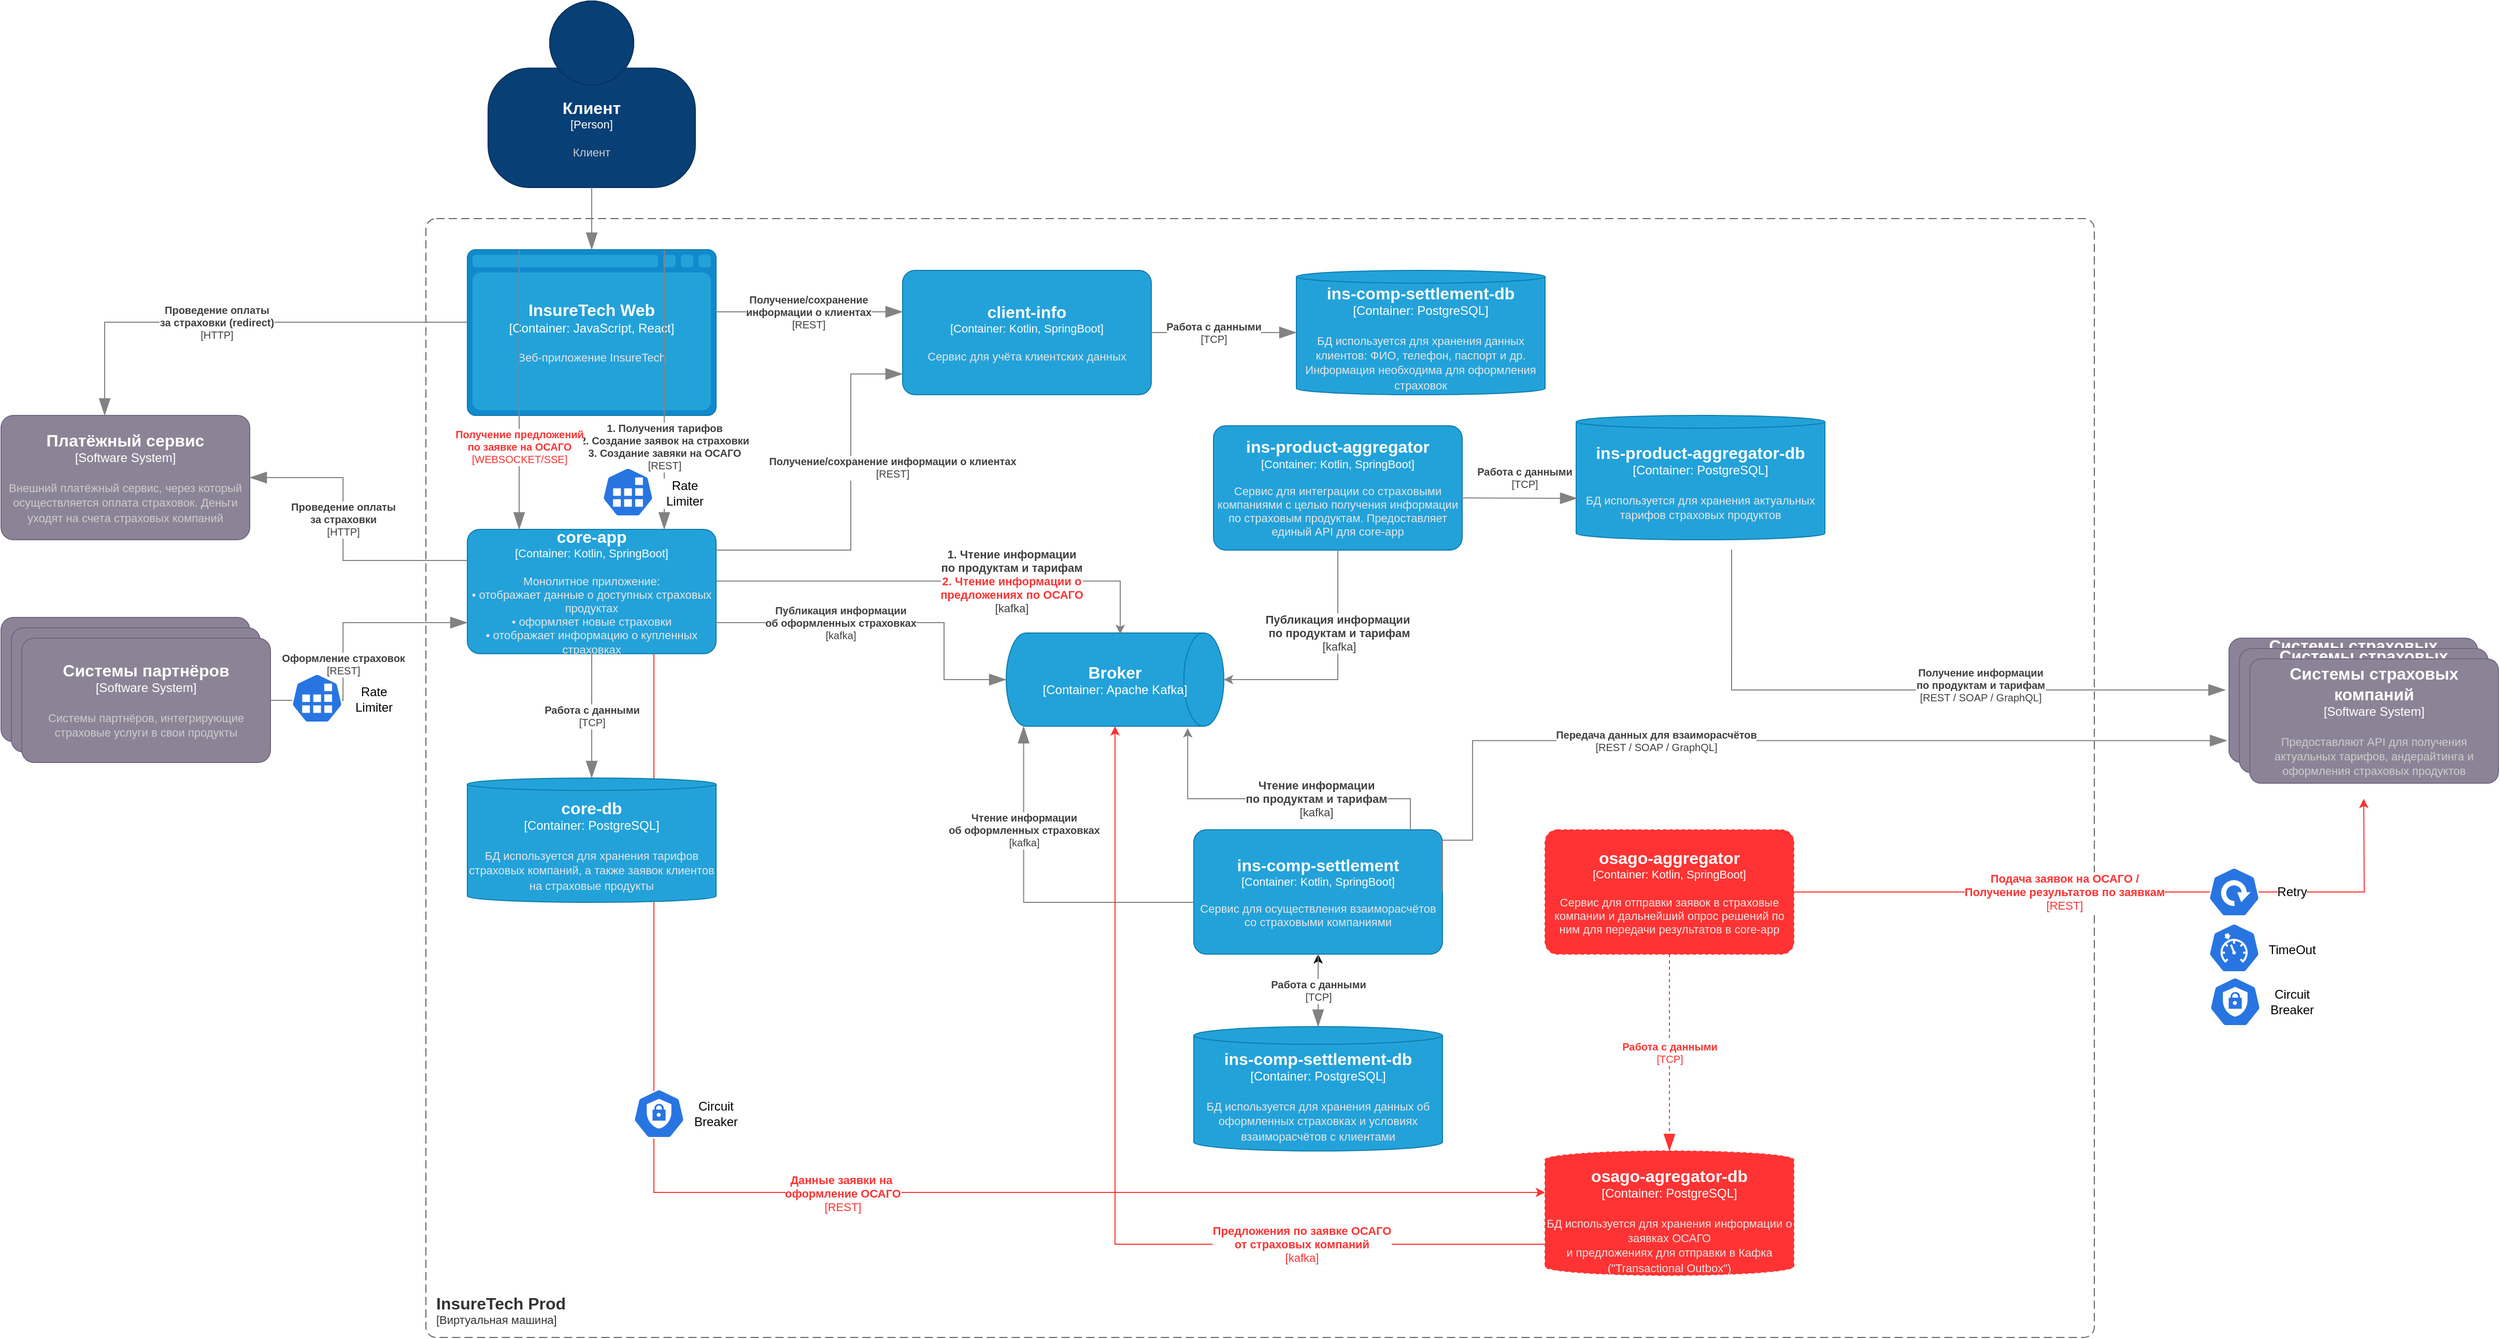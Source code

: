 <mxfile version="26.1.1">
  <diagram id="51zmUan4mFf6pz3q3UUt" name="InsureTech">
    <mxGraphModel dx="1342" dy="870" grid="1" gridSize="10" guides="1" tooltips="1" connect="1" arrows="1" fold="1" page="1" pageScale="1" pageWidth="827" pageHeight="1169" math="0" shadow="0">
      <root>
        <mxCell id="0" />
        <mxCell id="1" parent="0" />
        <object placeholders="1" c4Name="InsureTech Prod" c4Type="SystemScopeBoundary" c4Application="Виртуальная машина" label="&lt;font style=&quot;font-size: 16px&quot;&gt;&lt;b&gt;&lt;div style=&quot;text-align: left&quot;&gt;%c4Name%&lt;/div&gt;&lt;/b&gt;&lt;/font&gt;&lt;div style=&quot;text-align: left&quot;&gt;[%c4Application%]&lt;/div&gt;" id="QZVZE25FtzXotr3zN85r-1">
          <mxCell style="rounded=1;fontSize=11;whiteSpace=wrap;html=1;dashed=1;arcSize=20;fillColor=none;strokeColor=#666666;fontColor=#333333;labelBackgroundColor=none;align=left;verticalAlign=bottom;labelBorderColor=none;spacingTop=0;spacing=10;dashPattern=8 4;metaEdit=1;rotatable=0;perimeter=rectanglePerimeter;noLabel=0;labelPadding=0;allowArrows=0;connectable=0;expand=0;recursiveResize=0;editable=1;pointerEvents=0;absoluteArcSize=1;points=[[0.25,0,0],[0.5,0,0],[0.75,0,0],[1,0.25,0],[1,0.5,0],[1,0.75,0],[0.75,1,0],[0.5,1,0],[0.25,1,0],[0,0.75,0],[0,0.5,0],[0,0.25,0]];" parent="1" vertex="1">
            <mxGeometry x="810" y="730" width="1610" height="1080" as="geometry" />
          </mxCell>
        </object>
        <object placeholders="1" c4Name="core-app" c4Type="Container" c4Technology="Kotlin, SpringBoot" c4Description="Монолитное приложение:&#xa;• отображает данные о доступных страховых продуктах&#xa;• оформляет новые страховки&#xa;• отображает информацию о купленных страховках" label="&lt;font style=&quot;font-size: 16px&quot;&gt;&lt;b&gt;%c4Name%&lt;/b&gt;&lt;/font&gt;&lt;div&gt;[%c4Type%: %c4Technology%]&lt;/div&gt;&lt;br&gt;&lt;div&gt;&lt;font style=&quot;font-size: 11px&quot;&gt;&lt;font color=&quot;#E6E6E6&quot;&gt;%c4Description%&lt;/font&gt;&lt;/div&gt;" id="QZVZE25FtzXotr3zN85r-3">
          <mxCell style="rounded=1;whiteSpace=wrap;html=1;fontSize=11;labelBackgroundColor=none;fillColor=#23A2D9;fontColor=#ffffff;align=center;arcSize=10;strokeColor=#0E7DAD;metaEdit=1;resizable=0;points=[[0.25,0,0],[0.5,0,0],[0.75,0,0],[1,0.25,0],[1,0.5,0],[1,0.75,0],[0.75,1,0],[0.5,1,0],[0.25,1,0],[0,0.75,0],[0,0.5,0],[0,0.25,0]];" parent="1" vertex="1">
            <mxGeometry x="850" y="1030" width="240" height="120" as="geometry" />
          </mxCell>
        </object>
        <object placeholders="1" c4Type="InsureTech Web" c4Container="Container" c4Technology="JavaScript, React" c4Description="Веб-приложение InsureTech" label="&lt;font style=&quot;font-size: 16px&quot;&gt;&lt;b&gt;%c4Type%&lt;/b&gt;&lt;/font&gt;&lt;div&gt;[%c4Container%:&amp;nbsp;%c4Technology%]&lt;/div&gt;&lt;br&gt;&lt;div&gt;&lt;font style=&quot;font-size: 11px&quot;&gt;&lt;font color=&quot;#E6E6E6&quot;&gt;%c4Description%&lt;/font&gt;&lt;/div&gt;" id="QZVZE25FtzXotr3zN85r-4">
          <mxCell style="shape=mxgraph.c4.webBrowserContainer2;whiteSpace=wrap;html=1;boundedLbl=1;rounded=0;labelBackgroundColor=none;strokeColor=#118ACD;fillColor=#23A2D9;strokeColor=#118ACD;strokeColor2=#0E7DAD;fontSize=12;fontColor=#ffffff;align=center;metaEdit=1;points=[[0.5,0,0],[1,0.25,0],[1,0.5,0],[1,0.75,0],[0.5,1,0],[0,0.75,0],[0,0.5,0],[0,0.25,0]];resizable=0;" parent="1" vertex="1">
            <mxGeometry x="850" y="760" width="240" height="160" as="geometry" />
          </mxCell>
        </object>
        <object placeholders="1" c4Type="Relationship" c4Technology="REST" c4Description="1. Получения тарифов&#xa;2. Создание заявок на страховки&#xa;3. Создание завяки на ОСАГО" label="&lt;div style=&quot;text-align: left&quot;&gt;&lt;div style=&quot;text-align: center&quot;&gt;&lt;b&gt;%c4Description%&lt;/b&gt;&lt;/div&gt;&lt;div style=&quot;text-align: center&quot;&gt;[%c4Technology%]&lt;/div&gt;&lt;/div&gt;" id="QZVZE25FtzXotr3zN85r-5">
          <mxCell style="endArrow=blockThin;html=1;fontSize=10;fontColor=#404040;strokeWidth=1;endFill=1;strokeColor=#828282;elbow=vertical;metaEdit=1;endSize=14;startSize=14;jumpStyle=arc;jumpSize=16;rounded=0;edgeStyle=orthogonalEdgeStyle;" parent="1" edge="1">
            <mxGeometry x="0.628" width="240" relative="1" as="geometry">
              <mxPoint x="1040" y="920" as="sourcePoint" />
              <mxPoint x="1040" y="1030" as="targetPoint" />
              <Array as="points">
                <mxPoint x="1040" y="760" />
              </Array>
              <mxPoint as="offset" />
            </mxGeometry>
          </mxCell>
        </object>
        <object placeholders="1" c4Type="Relationship" c4Technology="TCP" c4Description="Работа с данными" label="&lt;div style=&quot;text-align: left&quot;&gt;&lt;div style=&quot;text-align: center&quot;&gt;&lt;b&gt;%c4Description%&lt;/b&gt;&lt;/div&gt;&lt;div style=&quot;text-align: center&quot;&gt;[%c4Technology%]&lt;/div&gt;&lt;/div&gt;" id="QZVZE25FtzXotr3zN85r-6">
          <mxCell style="endArrow=blockThin;html=1;fontSize=10;fontColor=#404040;strokeWidth=1;endFill=1;strokeColor=#828282;elbow=vertical;metaEdit=1;endSize=14;startSize=14;jumpStyle=arc;jumpSize=16;rounded=0;edgeStyle=orthogonalEdgeStyle;" parent="1" source="QZVZE25FtzXotr3zN85r-3" target="QZVZE25FtzXotr3zN85r-2" edge="1">
            <mxGeometry width="240" relative="1" as="geometry">
              <mxPoint x="960" y="1200" as="sourcePoint" />
              <mxPoint x="1200" y="1200" as="targetPoint" />
            </mxGeometry>
          </mxCell>
        </object>
        <object placeholders="1" c4Name="Системы партнеров" c4Type="Software System" c4Description="Системы партнеров, интегрирующие страховые услуги в свои продукты" label="&lt;font style=&quot;font-size: 16px&quot;&gt;&lt;b&gt;%c4Name%&lt;/b&gt;&lt;/font&gt;&lt;div&gt;[%c4Type%]&lt;/div&gt;&lt;br&gt;&lt;div&gt;&lt;font style=&quot;font-size: 11px&quot;&gt;&lt;font color=&quot;#cccccc&quot;&gt;%c4Description%&lt;/font&gt;&lt;/div&gt;" id="QZVZE25FtzXotr3zN85r-7">
          <mxCell style="rounded=1;whiteSpace=wrap;html=1;labelBackgroundColor=none;fillColor=#8C8496;fontColor=#ffffff;align=center;arcSize=10;strokeColor=#736782;metaEdit=1;resizable=0;points=[[0.25,0,0],[0.5,0,0],[0.75,0,0],[1,0.25,0],[1,0.5,0],[1,0.75,0],[0.75,1,0],[0.5,1,0],[0.25,1,0],[0,0.75,0],[0,0.5,0],[0,0.25,0]];" parent="1" vertex="1">
            <mxGeometry x="400" y="1115" width="240" height="120" as="geometry" />
          </mxCell>
        </object>
        <object placeholders="1" c4Name="Системы партнеров" c4Type="Software System" c4Description="Системы партнеров, интегрирующие страховые услуги в свои продукты" label="&lt;font style=&quot;font-size: 16px&quot;&gt;&lt;b&gt;%c4Name%&lt;/b&gt;&lt;/font&gt;&lt;div&gt;[%c4Type%]&lt;/div&gt;&lt;br&gt;&lt;div&gt;&lt;font style=&quot;font-size: 11px&quot;&gt;&lt;font color=&quot;#cccccc&quot;&gt;%c4Description%&lt;/font&gt;&lt;/div&gt;" id="QZVZE25FtzXotr3zN85r-8">
          <mxCell style="rounded=1;whiteSpace=wrap;html=1;labelBackgroundColor=none;fillColor=#8C8496;fontColor=#ffffff;align=center;arcSize=10;strokeColor=#736782;metaEdit=1;resizable=0;points=[[0.25,0,0],[0.5,0,0],[0.75,0,0],[1,0.25,0],[1,0.5,0],[1,0.75,0],[0.75,1,0],[0.5,1,0],[0.25,1,0],[0,0.75,0],[0,0.5,0],[0,0.25,0]];" parent="1" vertex="1">
            <mxGeometry x="410" y="1125" width="240" height="120" as="geometry" />
          </mxCell>
        </object>
        <object placeholders="1" c4Name="Системы партнёров" c4Type="Software System" c4Description="Системы партнёров, интегрирующие страховые услуги в свои продукты" label="&lt;font style=&quot;font-size: 16px&quot;&gt;&lt;b&gt;%c4Name%&lt;/b&gt;&lt;/font&gt;&lt;div&gt;[%c4Type%]&lt;/div&gt;&lt;br&gt;&lt;div&gt;&lt;font style=&quot;font-size: 11px&quot;&gt;&lt;font color=&quot;#cccccc&quot;&gt;%c4Description%&lt;/font&gt;&lt;/div&gt;" id="QZVZE25FtzXotr3zN85r-9">
          <mxCell style="rounded=1;whiteSpace=wrap;html=1;labelBackgroundColor=none;fillColor=#8C8496;fontColor=#ffffff;align=center;arcSize=10;strokeColor=#736782;metaEdit=1;resizable=0;points=[[0.25,0,0],[0.5,0,0],[0.75,0,0],[1,0.25,0],[1,0.5,0],[1,0.75,0],[0.75,1,0],[0.5,1,0],[0.25,1,0],[0,0.75,0],[0,0.5,0],[0,0.25,0]];" parent="1" vertex="1">
            <mxGeometry x="420" y="1135" width="240" height="120" as="geometry" />
          </mxCell>
        </object>
        <object placeholders="1" c4Type="Relationship" c4Technology="REST" c4Description="Оформление страховок" label="&lt;div style=&quot;text-align: left&quot;&gt;&lt;div style=&quot;text-align: center&quot;&gt;&lt;b&gt;%c4Description%&lt;/b&gt;&lt;/div&gt;&lt;div style=&quot;text-align: center&quot;&gt;[%c4Technology%]&lt;/div&gt;&lt;/div&gt;" id="QZVZE25FtzXotr3zN85r-10">
          <mxCell style="endArrow=blockThin;html=1;fontSize=10;fontColor=#404040;strokeWidth=1;endFill=1;strokeColor=#828282;elbow=vertical;metaEdit=1;endSize=14;startSize=14;jumpStyle=arc;jumpSize=16;rounded=0;edgeStyle=orthogonalEdgeStyle;" parent="1" source="QZVZE25FtzXotr3zN85r-9" target="QZVZE25FtzXotr3zN85r-3" edge="1">
            <mxGeometry x="-0.207" width="240" relative="1" as="geometry">
              <mxPoint x="410" y="1015" as="sourcePoint" />
              <mxPoint x="850" y="1195" as="targetPoint" />
              <Array as="points">
                <mxPoint x="730" y="1195" />
                <mxPoint x="730" y="1120" />
              </Array>
              <mxPoint as="offset" />
            </mxGeometry>
          </mxCell>
        </object>
        <object placeholders="1" c4Name="Системы страховых компаний" c4Type="Software System" c4Description="Системы страховых компаний, предоставляющие API для получения актуальных тарифов, андерайтинга и оформления страховых продуктов" label="&lt;font style=&quot;font-size: 16px&quot;&gt;&lt;b&gt;%c4Name%&lt;/b&gt;&lt;/font&gt;&lt;div&gt;[%c4Type%]&lt;/div&gt;&lt;br&gt;&lt;div&gt;&lt;font style=&quot;font-size: 11px&quot;&gt;&lt;font color=&quot;#cccccc&quot;&gt;%c4Description%&lt;/font&gt;&lt;/div&gt;" id="QZVZE25FtzXotr3zN85r-11">
          <mxCell style="rounded=1;whiteSpace=wrap;html=1;labelBackgroundColor=none;fillColor=#8C8496;fontColor=#ffffff;align=center;arcSize=10;strokeColor=#736782;metaEdit=1;resizable=0;points=[[0.25,0,0],[0.5,0,0],[0.75,0,0],[1,0.25,0],[1,0.5,0],[1,0.75,0],[0.75,1,0],[0.5,1,0],[0.25,1,0],[0,0.75,0],[0,0.5,0],[0,0.25,0]];" parent="1" vertex="1">
            <mxGeometry x="2550" y="1135" width="240" height="120" as="geometry" />
          </mxCell>
        </object>
        <object placeholders="1" c4Name="Системы страховых компаний" c4Type="Software System" c4Description="Системы страховых компаний, предоставляющие API для получения актуальных тарифов, андерайтинга и оформления страховых продуктов" label="&lt;font style=&quot;font-size: 16px&quot;&gt;&lt;b&gt;%c4Name%&lt;/b&gt;&lt;/font&gt;&lt;div&gt;[%c4Type%]&lt;/div&gt;&lt;br&gt;&lt;div&gt;&lt;font style=&quot;font-size: 11px&quot;&gt;&lt;font color=&quot;#cccccc&quot;&gt;%c4Description%&lt;/font&gt;&lt;/div&gt;" id="QZVZE25FtzXotr3zN85r-12">
          <mxCell style="rounded=1;whiteSpace=wrap;html=1;labelBackgroundColor=none;fillColor=#8C8496;fontColor=#ffffff;align=center;arcSize=10;strokeColor=#736782;metaEdit=1;resizable=0;points=[[0.25,0,0],[0.5,0,0],[0.75,0,0],[1,0.25,0],[1,0.5,0],[1,0.75,0],[0.75,1,0],[0.5,1,0],[0.25,1,0],[0,0.75,0],[0,0.5,0],[0,0.25,0]];" parent="1" vertex="1">
            <mxGeometry x="2560" y="1145" width="240" height="120" as="geometry" />
          </mxCell>
        </object>
        <object placeholders="1" c4Name="Системы страховых компаний" c4Type="Software System" c4Description="Предоставляют API для получения актуальных тарифов, андерайтинга и оформления страховых продуктов" label="&lt;font style=&quot;font-size: 16px&quot;&gt;&lt;b&gt;%c4Name%&lt;/b&gt;&lt;/font&gt;&lt;div&gt;[%c4Type%]&lt;/div&gt;&lt;br&gt;&lt;div&gt;&lt;font style=&quot;font-size: 11px&quot;&gt;&lt;font color=&quot;#cccccc&quot;&gt;%c4Description%&lt;/font&gt;&lt;/div&gt;" id="QZVZE25FtzXotr3zN85r-13">
          <mxCell style="rounded=1;whiteSpace=wrap;html=1;labelBackgroundColor=none;fillColor=#8C8496;fontColor=#ffffff;align=center;arcSize=9;strokeColor=#736782;metaEdit=1;resizable=0;points=[[0.25,0,0],[0.5,0,0],[0.75,0,0],[1,0.25,0],[1,0.5,0],[1,0.75,0],[0.75,1,0],[0.5,1,0],[0.25,1,0],[0,0.75,0],[0,0.5,0],[0,0.25,0]];" parent="1" vertex="1">
            <mxGeometry x="2570" y="1155" width="240" height="120" as="geometry" />
          </mxCell>
        </object>
        <object placeholders="1" c4Name="ins-product-aggregator" c4Type="Container" c4Technology="Kotlin, SpringBoot" c4Description="Сервис для интеграции со страховыми компаниями с целью получения информации по страховым продуктам. Предоставляет единый API для core-app" label="&lt;font style=&quot;font-size: 16px&quot;&gt;&lt;b&gt;%c4Name%&lt;/b&gt;&lt;/font&gt;&lt;div&gt;[%c4Type%: %c4Technology%]&lt;/div&gt;&lt;br&gt;&lt;div&gt;&lt;font style=&quot;font-size: 11px&quot;&gt;&lt;font color=&quot;#E6E6E6&quot;&gt;%c4Description%&lt;/font&gt;&lt;/div&gt;" id="QZVZE25FtzXotr3zN85r-14">
          <mxCell style="rounded=1;whiteSpace=wrap;html=1;fontSize=11;labelBackgroundColor=none;fillColor=#23A2D9;fontColor=#ffffff;align=center;arcSize=10;strokeColor=#0E7DAD;metaEdit=1;resizable=0;points=[[0.25,0,0],[0.5,0,0],[0.75,0,0],[1,0.25,0],[1,0.5,0],[1,0.75,0],[0.75,1,0],[0.5,1,0],[0.25,1,0],[0,0.75,0],[0,0.5,0],[0,0.25,0]];" parent="1" vertex="1">
            <mxGeometry x="1570" y="930" width="240" height="120" as="geometry" />
          </mxCell>
        </object>
        <object placeholders="1" c4Type="Relationship" c4Technology="REST / SOAP / GraphQL" c4Description="Получение информации &#xa;по продуктам и тарифам" label="&lt;div style=&quot;text-align: left&quot;&gt;&lt;div style=&quot;text-align: center&quot;&gt;&lt;b&gt;%c4Description%&lt;/b&gt;&lt;/div&gt;&lt;div style=&quot;text-align: center&quot;&gt;[%c4Technology%]&lt;/div&gt;&lt;/div&gt;" id="QZVZE25FtzXotr3zN85r-15">
          <mxCell style="endArrow=blockThin;html=1;fontSize=10;fontColor=#404040;strokeWidth=1;endFill=1;strokeColor=#828282;elbow=vertical;metaEdit=1;endSize=14;startSize=14;jumpStyle=arc;jumpSize=16;rounded=0;edgeStyle=orthogonalEdgeStyle;exitX=0.806;exitY=0.996;exitDx=0;exitDy=0;exitPerimeter=0;" parent="1" edge="1">
            <mxGeometry x="0.227" y="5" width="240" relative="1" as="geometry">
              <mxPoint x="2070.02" y="1049.52" as="sourcePoint" />
              <mxPoint x="2546.58" y="1185" as="targetPoint" />
              <mxPoint as="offset" />
              <Array as="points">
                <mxPoint x="2070" y="1185" />
              </Array>
            </mxGeometry>
          </mxCell>
        </object>
        <object placeholders="1" c4Name="ins-comp-settlement" c4Type="Container" c4Technology="Kotlin, SpringBoot" c4Description="Сервис для осуществления взаиморасчётов со страховыми компаниями" label="&lt;font style=&quot;font-size: 16px&quot;&gt;&lt;b&gt;%c4Name%&lt;/b&gt;&lt;/font&gt;&lt;div&gt;[%c4Type%: %c4Technology%]&lt;/div&gt;&lt;br&gt;&lt;div&gt;&lt;font style=&quot;font-size: 11px&quot;&gt;&lt;font color=&quot;#E6E6E6&quot;&gt;%c4Description%&lt;/font&gt;&lt;/div&gt;" id="QZVZE25FtzXotr3zN85r-16">
          <mxCell style="rounded=1;whiteSpace=wrap;html=1;fontSize=11;labelBackgroundColor=none;fillColor=#23A2D9;fontColor=#ffffff;align=center;arcSize=10;strokeColor=#0E7DAD;metaEdit=1;resizable=0;points=[[0.25,0,0],[0.5,0,0],[0.75,0,0],[1,0.25,0],[1,0.5,0],[1,0.75,0],[0.75,1,0],[0.5,1,0],[0.25,1,0],[0,0.75,0],[0,0.5,0],[0,0.25,0]];" parent="1" vertex="1">
            <mxGeometry x="1551" y="1320" width="240" height="120" as="geometry" />
          </mxCell>
        </object>
        <object placeholders="1" c4Name="Клиент" c4Type="Person" c4Description="Клиент" label="&lt;font style=&quot;font-size: 16px&quot;&gt;&lt;b&gt;%c4Name%&lt;/b&gt;&lt;/font&gt;&lt;div&gt;[%c4Type%]&lt;/div&gt;&lt;br&gt;&lt;div&gt;&lt;font style=&quot;font-size: 11px&quot;&gt;&lt;font color=&quot;#cccccc&quot;&gt;%c4Description%&lt;/font&gt;&lt;/div&gt;" id="QZVZE25FtzXotr3zN85r-17">
          <mxCell style="html=1;fontSize=11;dashed=0;whiteSpace=wrap;fillColor=#083F75;strokeColor=#06315C;fontColor=#ffffff;shape=mxgraph.c4.person2;align=center;metaEdit=1;points=[[0.5,0,0],[1,0.5,0],[1,0.75,0],[0.75,1,0],[0.5,1,0],[0.25,1,0],[0,0.75,0],[0,0.5,0]];resizable=0;" parent="1" vertex="1">
            <mxGeometry x="870" y="520" width="200" height="180" as="geometry" />
          </mxCell>
        </object>
        <object placeholders="1" c4Type="Relationship" id="QZVZE25FtzXotr3zN85r-18">
          <mxCell style="endArrow=blockThin;html=1;fontSize=10;fontColor=#404040;strokeWidth=1;endFill=1;strokeColor=#828282;elbow=vertical;metaEdit=1;endSize=14;startSize=14;jumpStyle=arc;jumpSize=16;rounded=0;edgeStyle=orthogonalEdgeStyle;" parent="1" source="QZVZE25FtzXotr3zN85r-17" target="QZVZE25FtzXotr3zN85r-4" edge="1">
            <mxGeometry width="240" relative="1" as="geometry">
              <mxPoint x="1010" y="610" as="sourcePoint" />
              <mxPoint x="1250" y="610" as="targetPoint" />
            </mxGeometry>
          </mxCell>
        </object>
        <mxCell id="QZVZE25FtzXotr3zN85r-19" value="" style="edgeStyle=orthogonalEdgeStyle;rounded=0;orthogonalLoop=1;jettySize=auto;html=1;" parent="1" source="QZVZE25FtzXotr3zN85r-20" target="QZVZE25FtzXotr3zN85r-16" edge="1">
          <mxGeometry relative="1" as="geometry" />
        </mxCell>
        <object placeholders="1" c4Type="ins-comp-settlement-db" c4Container="Container" c4Technology="PostgreSQL" c4Description="БД используется для хранения данных об оформленных страховках и условиях взаиморасчётов с клиентами" label="&lt;font style=&quot;font-size: 16px&quot;&gt;&lt;b&gt;%c4Type%&lt;/b&gt;&lt;/font&gt;&lt;div&gt;[%c4Container%:&amp;nbsp;%c4Technology%]&lt;/div&gt;&lt;br&gt;&lt;div&gt;&lt;font style=&quot;font-size: 11px&quot;&gt;&lt;font color=&quot;#E6E6E6&quot;&gt;%c4Description%&lt;/font&gt;&lt;/div&gt;" id="QZVZE25FtzXotr3zN85r-20">
          <mxCell style="shape=cylinder3;size=8.51;whiteSpace=wrap;html=1;boundedLbl=1;rounded=0;labelBackgroundColor=none;fillColor=#23A2D9;fontSize=12;fontColor=#ffffff;align=center;strokeColor=#0E7DAD;metaEdit=1;points=[[0.5,0,0],[1,0.25,0],[1,0.5,0],[1,0.75,0],[0.5,1,0],[0,0.75,0],[0,0.5,0],[0,0.25,0]];resizable=0;" parent="1" vertex="1">
            <mxGeometry x="1551" y="1510" width="240" height="120" as="geometry" />
          </mxCell>
        </object>
        <object placeholders="1" c4Type="Relationship" c4Technology="TCP" c4Description="Работа с данными" label="&lt;div style=&quot;text-align: left&quot;&gt;&lt;div style=&quot;text-align: center&quot;&gt;&lt;b&gt;%c4Description%&lt;/b&gt;&lt;/div&gt;&lt;div style=&quot;text-align: center&quot;&gt;[%c4Technology%]&lt;/div&gt;&lt;/div&gt;" id="QZVZE25FtzXotr3zN85r-21">
          <mxCell style="endArrow=blockThin;html=1;fontSize=10;fontColor=#404040;strokeWidth=1;endFill=1;strokeColor=#828282;elbow=vertical;metaEdit=1;endSize=14;startSize=14;jumpStyle=arc;jumpSize=16;rounded=0;edgeStyle=orthogonalEdgeStyle;" parent="1" source="QZVZE25FtzXotr3zN85r-16" target="QZVZE25FtzXotr3zN85r-20" edge="1">
            <mxGeometry width="240" relative="1" as="geometry">
              <mxPoint x="1100" y="1400" as="sourcePoint" />
              <mxPoint x="1100" y="1520" as="targetPoint" />
            </mxGeometry>
          </mxCell>
        </object>
        <object placeholders="1" c4Type="Relationship" c4Technology="REST / SOAP / GraphQL" c4Description="Передача данных для взаиморасчётов" label="&lt;div style=&quot;text-align: left&quot;&gt;&lt;div style=&quot;text-align: center&quot;&gt;&lt;b&gt;%c4Description%&lt;/b&gt;&lt;/div&gt;&lt;div style=&quot;text-align: center&quot;&gt;[%c4Technology%]&lt;/div&gt;&lt;/div&gt;" id="QZVZE25FtzXotr3zN85r-22">
          <mxCell style="endArrow=blockThin;html=1;fontSize=10;fontColor=#404040;strokeWidth=1;endFill=1;strokeColor=#828282;elbow=vertical;metaEdit=1;endSize=14;startSize=14;jumpStyle=arc;jumpSize=16;rounded=0;edgeStyle=orthogonalEdgeStyle;exitX=1;exitY=0.5;exitDx=0;exitDy=0;exitPerimeter=0;entryX=-0.008;entryY=0.824;entryDx=0;entryDy=0;entryPerimeter=0;" parent="1" source="QZVZE25FtzXotr3zN85r-16" target="QZVZE25FtzXotr3zN85r-11" edge="1">
            <mxGeometry x="-0.221" width="240" relative="1" as="geometry">
              <mxPoint x="1660" y="1329.6" as="sourcePoint" />
              <mxPoint x="2520" y="1234" as="targetPoint" />
              <mxPoint as="offset" />
              <Array as="points">
                <mxPoint x="1791" y="1330" />
                <mxPoint x="1820" y="1330" />
                <mxPoint x="1820" y="1234" />
              </Array>
            </mxGeometry>
          </mxCell>
        </object>
        <object placeholders="1" c4Type="Relationship" c4Technology="kafka" c4Description="Чтение информации &#xa;об оформленных страховках" label="&lt;div style=&quot;text-align: left&quot;&gt;&lt;div style=&quot;text-align: center&quot;&gt;&lt;b&gt;%c4Description%&lt;/b&gt;&lt;/div&gt;&lt;div style=&quot;text-align: center&quot;&gt;[%c4Technology%]&lt;/div&gt;&lt;/div&gt;" id="QZVZE25FtzXotr3zN85r-23">
          <mxCell style="endArrow=blockThin;html=1;fontSize=10;fontColor=#404040;strokeWidth=1;endFill=1;strokeColor=#828282;elbow=vertical;metaEdit=1;endSize=14;startSize=14;jumpStyle=arc;jumpSize=16;rounded=0;edgeStyle=orthogonalEdgeStyle;entryX=0.08;entryY=1;entryDx=0;entryDy=0;entryPerimeter=0;" parent="1" source="QZVZE25FtzXotr3zN85r-16" target="QZVZE25FtzXotr3zN85r-32" edge="1">
            <mxGeometry x="0.402" width="240" relative="1" as="geometry">
              <mxPoint x="1100" y="1070" as="sourcePoint" />
              <mxPoint x="1280" y="1070" as="targetPoint" />
              <mxPoint as="offset" />
              <Array as="points">
                <mxPoint x="1387" y="1390" />
              </Array>
            </mxGeometry>
          </mxCell>
        </object>
        <object placeholders="1" c4Name="Платёжный сервис" c4Type="Software System" c4Description="Внешний платёжный сервис, через который осуществляется оплата страховок. Деньги уходят на счета страховых компаний" label="&lt;font style=&quot;font-size: 16px&quot;&gt;&lt;b&gt;%c4Name%&lt;/b&gt;&lt;/font&gt;&lt;div&gt;[%c4Type%]&lt;/div&gt;&lt;br&gt;&lt;div&gt;&lt;font style=&quot;font-size: 11px&quot;&gt;&lt;font color=&quot;#cccccc&quot;&gt;%c4Description%&lt;/font&gt;&lt;/div&gt;" id="QZVZE25FtzXotr3zN85r-24">
          <mxCell style="rounded=1;whiteSpace=wrap;html=1;labelBackgroundColor=none;fillColor=#8C8496;fontColor=#ffffff;align=center;arcSize=10;strokeColor=#736782;metaEdit=1;resizable=0;points=[[0.25,0,0],[0.5,0,0],[0.75,0,0],[1,0.25,0],[1,0.5,0],[1,0.75,0],[0.75,1,0],[0.5,1,0],[0.25,1,0],[0,0.75,0],[0,0.5,0],[0,0.25,0]];" parent="1" vertex="1">
            <mxGeometry x="400" y="920" width="240" height="120" as="geometry" />
          </mxCell>
        </object>
        <object placeholders="1" c4Type="Relationship" c4Technology="HTTP" c4Description="Проведение оплаты &#xa;за страховки" label="&lt;div style=&quot;text-align: left&quot;&gt;&lt;div style=&quot;text-align: center&quot;&gt;&lt;b&gt;%c4Description%&lt;/b&gt;&lt;/div&gt;&lt;div style=&quot;text-align: center&quot;&gt;[%c4Technology%]&lt;/div&gt;&lt;/div&gt;" id="QZVZE25FtzXotr3zN85r-25">
          <mxCell style="endArrow=blockThin;html=1;fontSize=10;fontColor=#404040;strokeWidth=1;endFill=1;strokeColor=#828282;elbow=vertical;metaEdit=1;endSize=14;startSize=14;jumpStyle=arc;jumpSize=16;rounded=0;edgeStyle=orthogonalEdgeStyle;" parent="1" source="QZVZE25FtzXotr3zN85r-3" target="QZVZE25FtzXotr3zN85r-24" edge="1">
            <mxGeometry x="0.103" width="240" relative="1" as="geometry">
              <mxPoint x="670" y="1205" as="sourcePoint" />
              <mxPoint x="860" y="1130" as="targetPoint" />
              <Array as="points">
                <mxPoint x="730" y="1060" />
                <mxPoint x="730" y="980" />
              </Array>
              <mxPoint as="offset" />
            </mxGeometry>
          </mxCell>
        </object>
        <object placeholders="1" c4Type="Relationship" c4Technology="HTTP" c4Description="Проведение оплаты &#xa;за страховки (redirect)" label="&lt;div style=&quot;text-align: left&quot;&gt;&lt;div style=&quot;text-align: center&quot;&gt;&lt;b&gt;%c4Description%&lt;/b&gt;&lt;/div&gt;&lt;div style=&quot;text-align: center&quot;&gt;[%c4Technology%]&lt;/div&gt;&lt;/div&gt;" id="QZVZE25FtzXotr3zN85r-26">
          <mxCell style="endArrow=blockThin;html=1;fontSize=10;fontColor=#404040;strokeWidth=1;endFill=1;strokeColor=#828282;elbow=vertical;metaEdit=1;endSize=14;startSize=14;jumpStyle=arc;jumpSize=16;rounded=0;edgeStyle=orthogonalEdgeStyle;" parent="1" source="QZVZE25FtzXotr3zN85r-4" target="QZVZE25FtzXotr3zN85r-24" edge="1">
            <mxGeometry x="0.103" width="240" relative="1" as="geometry">
              <mxPoint x="860" y="1070" as="sourcePoint" />
              <mxPoint x="650" y="990" as="targetPoint" />
              <Array as="points">
                <mxPoint x="500" y="830" />
              </Array>
              <mxPoint as="offset" />
            </mxGeometry>
          </mxCell>
        </object>
        <object placeholders="1" c4Name="client-info" c4Type="Container" c4Technology="Kotlin, SpringBoot" c4Description="Сервис для учёта клиентских данных" label="&lt;font style=&quot;font-size: 16px&quot;&gt;&lt;b&gt;%c4Name%&lt;/b&gt;&lt;/font&gt;&lt;div&gt;[%c4Type%: %c4Technology%]&lt;/div&gt;&lt;br&gt;&lt;div&gt;&lt;font style=&quot;font-size: 11px&quot;&gt;&lt;font color=&quot;#E6E6E6&quot;&gt;%c4Description%&lt;/font&gt;&lt;/div&gt;" id="QZVZE25FtzXotr3zN85r-27">
          <mxCell style="rounded=1;whiteSpace=wrap;html=1;fontSize=11;labelBackgroundColor=none;fillColor=#23A2D9;fontColor=#ffffff;align=center;arcSize=10;strokeColor=#0E7DAD;metaEdit=1;resizable=0;points=[[0.25,0,0],[0.5,0,0],[0.75,0,0],[1,0.25,0],[1,0.5,0],[1,0.75,0],[0.75,1,0],[0.5,1,0],[0.25,1,0],[0,0.75,0],[0,0.5,0],[0,0.25,0]];" parent="1" vertex="1">
            <mxGeometry x="1270" y="780" width="240" height="120" as="geometry" />
          </mxCell>
        </object>
        <object placeholders="1" c4Type="ins-comp-settlement-db" c4Container="Container" c4Technology="PostgreSQL" c4Description="БД используется для хранения данных клиентов: ФИО, телефон, паспорт и др. Информация необходима для оформления страховок" label="&lt;font style=&quot;font-size: 16px&quot;&gt;&lt;b&gt;%c4Type%&lt;/b&gt;&lt;/font&gt;&lt;div&gt;[%c4Container%:&amp;nbsp;%c4Technology%]&lt;/div&gt;&lt;br&gt;&lt;div&gt;&lt;font style=&quot;font-size: 11px&quot;&gt;&lt;font color=&quot;#E6E6E6&quot;&gt;%c4Description%&lt;/font&gt;&lt;/div&gt;" id="QZVZE25FtzXotr3zN85r-28">
          <mxCell style="shape=cylinder3;size=6.172;whiteSpace=wrap;html=1;boundedLbl=1;rounded=0;labelBackgroundColor=none;fillColor=#23A2D9;fontSize=12;fontColor=#ffffff;align=center;strokeColor=#0E7DAD;metaEdit=1;points=[[0.5,0,0],[1,0.25,0],[1,0.5,0],[1,0.75,0],[0.5,1,0],[0,0.75,0],[0,0.5,0],[0,0.25,0]];resizable=0;" parent="1" vertex="1">
            <mxGeometry x="1650" y="780" width="240" height="120" as="geometry" />
          </mxCell>
        </object>
        <object placeholders="1" c4Type="Relationship" c4Technology="TCP" c4Description="Работа с данными" label="&lt;div style=&quot;text-align: left&quot;&gt;&lt;div style=&quot;text-align: center&quot;&gt;&lt;b&gt;%c4Description%&lt;/b&gt;&lt;/div&gt;&lt;div style=&quot;text-align: center&quot;&gt;[%c4Technology%]&lt;/div&gt;&lt;/div&gt;" id="QZVZE25FtzXotr3zN85r-29">
          <mxCell style="endArrow=blockThin;html=1;fontSize=10;fontColor=#404040;strokeWidth=1;endFill=1;strokeColor=#828282;elbow=vertical;metaEdit=1;endSize=14;startSize=14;jumpStyle=arc;jumpSize=16;rounded=0;edgeStyle=orthogonalEdgeStyle;" parent="1" source="QZVZE25FtzXotr3zN85r-27" target="QZVZE25FtzXotr3zN85r-28" edge="1">
            <mxGeometry x="-0.143" width="240" relative="1" as="geometry">
              <mxPoint x="1400" y="1400" as="sourcePoint" />
              <mxPoint x="1400" y="1520" as="targetPoint" />
              <mxPoint as="offset" />
            </mxGeometry>
          </mxCell>
        </object>
        <object placeholders="1" c4Type="Relationship" c4Technology="REST" c4Description="Получение/сохранение информации о клиентах" label="&lt;div style=&quot;text-align: left&quot;&gt;&lt;div style=&quot;text-align: center&quot;&gt;&lt;b&gt;%c4Description%&lt;/b&gt;&lt;/div&gt;&lt;div style=&quot;text-align: center&quot;&gt;[%c4Technology%]&lt;/div&gt;&lt;/div&gt;" id="QZVZE25FtzXotr3zN85r-30">
          <mxCell style="endArrow=blockThin;html=1;fontSize=10;fontColor=#404040;strokeWidth=1;endFill=1;strokeColor=#828282;elbow=vertical;metaEdit=1;endSize=14;startSize=14;jumpStyle=arc;jumpSize=16;rounded=0;edgeStyle=orthogonalEdgeStyle;horizontal=1;" parent="1" source="QZVZE25FtzXotr3zN85r-3" target="QZVZE25FtzXotr3zN85r-27" edge="1">
            <mxGeometry x="0.2" y="-40" width="240" relative="1" as="geometry">
              <mxPoint x="1100" y="1100" as="sourcePoint" />
              <mxPoint x="1280" y="1100" as="targetPoint" />
              <mxPoint as="offset" />
              <Array as="points">
                <mxPoint x="1220" y="1050" />
                <mxPoint x="1220" y="880" />
              </Array>
            </mxGeometry>
          </mxCell>
        </object>
        <object placeholders="1" c4Type="Relationship" c4Technology="REST" c4Description="Получение/сохранение&#xa; информации о клиентах" label="&lt;div style=&quot;text-align: left&quot;&gt;&lt;div style=&quot;text-align: center&quot;&gt;&lt;b&gt;%c4Description%&lt;/b&gt;&lt;/div&gt;&lt;div style=&quot;text-align: center&quot;&gt;[%c4Technology%]&lt;/div&gt;&lt;/div&gt;" id="QZVZE25FtzXotr3zN85r-31">
          <mxCell style="endArrow=blockThin;html=1;fontSize=10;fontColor=#404040;strokeWidth=1;endFill=1;strokeColor=#828282;elbow=vertical;metaEdit=1;endSize=14;startSize=14;jumpStyle=arc;jumpSize=16;rounded=0;edgeStyle=orthogonalEdgeStyle;" parent="1" source="QZVZE25FtzXotr3zN85r-4" target="QZVZE25FtzXotr3zN85r-27" edge="1">
            <mxGeometry width="240" relative="1" as="geometry">
              <mxPoint x="1100" y="1060" as="sourcePoint" />
              <mxPoint x="1280" y="890" as="targetPoint" />
              <mxPoint x="-1" as="offset" />
              <Array as="points">
                <mxPoint x="1180" y="820" />
                <mxPoint x="1180" y="820" />
              </Array>
            </mxGeometry>
          </mxCell>
        </object>
        <mxCell id="QZVZE25FtzXotr3zN85r-32" value="&lt;font size=&quot;3&quot; color=&quot;#ffffff&quot;&gt;&lt;span style=&quot;caret-color: rgb(255, 255, 255);&quot;&gt;&lt;b&gt;Broker&lt;/b&gt;&lt;/span&gt;&lt;/font&gt;&lt;br&gt;&lt;div&gt;&lt;font color=&quot;#ffffff&quot;&gt;&lt;span style=&quot;caret-color: rgb(255, 255, 255);&quot;&gt;[Container: Apache Kafka]&lt;/span&gt;&lt;/font&gt;&lt;/div&gt;" style="strokeWidth=1;html=1;shape=mxgraph.flowchart.direct_data;whiteSpace=wrap;fillColor=#23A2D9;strokeColor=#0E7DAD;" parent="1" vertex="1">
          <mxGeometry x="1370" y="1130" width="210" height="90" as="geometry" />
        </mxCell>
        <mxCell id="QZVZE25FtzXotr3zN85r-33" style="edgeStyle=orthogonalEdgeStyle;rounded=0;orthogonalLoop=1;jettySize=auto;html=1;entryX=1;entryY=0.5;entryDx=0;entryDy=0;entryPerimeter=0;strokeColor=#828282;" parent="1" source="QZVZE25FtzXotr3zN85r-14" target="QZVZE25FtzXotr3zN85r-32" edge="1">
          <mxGeometry relative="1" as="geometry" />
        </mxCell>
        <mxCell id="QZVZE25FtzXotr3zN85r-34" value="Публикация информации&amp;nbsp;&lt;div&gt;по продуктам и тарифам&lt;br&gt;&lt;span style=&quot;font-weight: normal;&quot;&gt;[kafka]&lt;/span&gt;&lt;/div&gt;" style="edgeLabel;html=1;align=center;verticalAlign=middle;resizable=0;points=[];fontColor=#404040;fontStyle=1" parent="QZVZE25FtzXotr3zN85r-33" vertex="1" connectable="0">
          <mxGeometry x="-0.318" y="1" relative="1" as="geometry">
            <mxPoint as="offset" />
          </mxGeometry>
        </mxCell>
        <mxCell id="QZVZE25FtzXotr3zN85r-35" style="edgeStyle=orthogonalEdgeStyle;rounded=0;orthogonalLoop=1;jettySize=auto;html=1;fontColor=#FF3333;entryX=0.834;entryY=1.021;entryDx=0;entryDy=0;entryPerimeter=0;strokeColor=#828282;" parent="1" target="QZVZE25FtzXotr3zN85r-32" edge="1">
          <mxGeometry relative="1" as="geometry">
            <mxPoint x="1760" y="1320" as="sourcePoint" />
            <Array as="points">
              <mxPoint x="1760" y="1290" />
              <mxPoint x="1545" y="1290" />
            </Array>
            <mxPoint x="1545.04" y="1190" as="targetPoint" />
          </mxGeometry>
        </mxCell>
        <mxCell id="QZVZE25FtzXotr3zN85r-36" value="Чтение информации&lt;div&gt;по продуктам и тарифам&lt;br&gt;&lt;span style=&quot;font-weight: normal;&quot;&gt;[kafka]&lt;/span&gt;&lt;/div&gt;" style="edgeLabel;html=1;align=center;verticalAlign=middle;resizable=0;points=[];fontColor=#404040;fontStyle=1" parent="QZVZE25FtzXotr3zN85r-35" vertex="1" connectable="0">
          <mxGeometry x="-0.001" y="1" relative="1" as="geometry">
            <mxPoint x="35" y="-1" as="offset" />
          </mxGeometry>
        </mxCell>
        <mxCell id="QZVZE25FtzXotr3zN85r-37" style="edgeStyle=orthogonalEdgeStyle;rounded=0;orthogonalLoop=1;jettySize=auto;html=1;exitX=1.002;exitY=0.416;exitDx=0;exitDy=0;exitPerimeter=0;fontColor=#FF3333;strokeColor=light-dark(#828282, #ff7777);" parent="1" source="QZVZE25FtzXotr3zN85r-3" edge="1">
          <mxGeometry relative="1" as="geometry">
            <mxPoint x="1200" y="1047.5" as="sourcePoint" />
            <mxPoint x="1480" y="1131" as="targetPoint" />
            <Array as="points">
              <mxPoint x="1480" y="1080" />
            </Array>
          </mxGeometry>
        </mxCell>
        <mxCell id="QZVZE25FtzXotr3zN85r-38" value="&lt;b&gt;1. Чтение информации&lt;/b&gt;&lt;div&gt;&lt;b&gt;по продуктам и тарифам&lt;/b&gt;&lt;/div&gt;&lt;div&gt;&lt;font style=&quot;color: rgb(255, 51, 51);&quot;&gt;&lt;b&gt;2. Чтение информации о&lt;/b&gt;&lt;/font&gt;&lt;/div&gt;&lt;div&gt;&lt;font style=&quot;color: rgb(255, 51, 51);&quot;&gt;&lt;b&gt;предложениях по ОСАГО&lt;/b&gt;&lt;/font&gt;&lt;/div&gt;&lt;div&gt;&lt;font style=&quot;color: rgb(255, 51, 51);&quot;&gt;&lt;span style=&quot;color: rgb(64, 64, 64);&quot;&gt;[kafka]&lt;/span&gt;&lt;/font&gt;&lt;/div&gt;" style="edgeLabel;html=1;align=center;verticalAlign=middle;resizable=0;points=[];fontColor=#404040;" parent="QZVZE25FtzXotr3zN85r-37" vertex="1" connectable="0">
          <mxGeometry x="0.375" relative="1" as="geometry">
            <mxPoint x="-19" as="offset" />
          </mxGeometry>
        </mxCell>
        <object placeholders="1" c4Type="Relationship" c4Technology="kafka" c4Description="Публикация информации &#xa;об оформленных страховках" label="&lt;div style=&quot;text-align: left&quot;&gt;&lt;div style=&quot;text-align: center&quot;&gt;&lt;b&gt;%c4Description%&lt;/b&gt;&lt;/div&gt;&lt;div style=&quot;text-align: center&quot;&gt;[%c4Technology%]&lt;/div&gt;&lt;/div&gt;" id="QZVZE25FtzXotr3zN85r-39">
          <mxCell style="endArrow=blockThin;html=1;fontSize=10;fontColor=#404040;strokeWidth=1;endFill=1;strokeColor=light-dark(#828282, #ff7777);elbow=vertical;metaEdit=1;endSize=14;startSize=14;jumpStyle=arc;jumpSize=16;rounded=0;edgeStyle=orthogonalEdgeStyle;entryX=0;entryY=0.5;entryDx=0;entryDy=0;entryPerimeter=0;exitX=1;exitY=0.75;exitDx=0;exitDy=0;exitPerimeter=0;" parent="1" source="QZVZE25FtzXotr3zN85r-3" target="QZVZE25FtzXotr3zN85r-32" edge="1">
            <mxGeometry x="-0.284" width="240" relative="1" as="geometry">
              <mxPoint x="1270" y="1270" as="sourcePoint" />
              <mxPoint x="1237" y="1100" as="targetPoint" />
              <mxPoint as="offset" />
              <Array as="points">
                <mxPoint x="1310" y="1120" />
                <mxPoint x="1310" y="1175" />
              </Array>
            </mxGeometry>
          </mxCell>
        </object>
        <object placeholders="1" c4Type="ins-product-aggregator-db" c4Container="Container" c4Technology="PostgreSQL" c4Description="БД используется для хранения актуальных тарифов страховых продуктов" label="&lt;font style=&quot;font-size: 16px&quot;&gt;&lt;b&gt;%c4Type%&lt;/b&gt;&lt;/font&gt;&lt;div&gt;[%c4Container%:&amp;nbsp;%c4Technology%]&lt;/div&gt;&lt;br&gt;&lt;div&gt;&lt;font style=&quot;font-size: 11px&quot;&gt;&lt;font color=&quot;#E6E6E6&quot;&gt;%c4Description%&lt;/font&gt;&lt;/div&gt;" id="QZVZE25FtzXotr3zN85r-40">
          <mxCell style="shape=cylinder3;size=6.172;whiteSpace=wrap;html=1;boundedLbl=1;rounded=0;labelBackgroundColor=none;fillColor=#23A2D9;fontSize=12;fontColor=#ffffff;align=center;strokeColor=#0E7DAD;metaEdit=1;points=[[0.5,0,0],[1,0.25,0],[1,0.5,0],[1,0.75,0],[0.5,1,0],[0,0.75,0],[0,0.5,0],[0,0.25,0]];resizable=0;" parent="1" vertex="1">
            <mxGeometry x="1920" y="920" width="240" height="120" as="geometry" />
          </mxCell>
        </object>
        <object placeholders="1" c4Type="Relationship" c4Technology="TCP" c4Description="Работа с данными" label="&lt;div style=&quot;text-align: left&quot;&gt;&lt;div style=&quot;text-align: center&quot;&gt;&lt;b&gt;%c4Description%&lt;/b&gt;&lt;/div&gt;&lt;div style=&quot;text-align: center&quot;&gt;[%c4Technology%]&lt;/div&gt;&lt;/div&gt;" id="QZVZE25FtzXotr3zN85r-41">
          <mxCell style="endArrow=blockThin;html=1;fontSize=10;fontColor=#404040;strokeWidth=1;endFill=1;strokeColor=#828282;elbow=vertical;metaEdit=1;endSize=14;startSize=14;jumpStyle=arc;jumpSize=16;rounded=0;edgeStyle=orthogonalEdgeStyle;exitX=0.997;exitY=0.58;exitDx=0;exitDy=0;exitPerimeter=0;" parent="1" source="QZVZE25FtzXotr3zN85r-14" edge="1">
            <mxGeometry x="0.085" y="20" width="240" relative="1" as="geometry">
              <mxPoint x="1850" y="1430" as="sourcePoint" />
              <mxPoint x="1921" y="1000" as="targetPoint" />
              <Array as="points">
                <mxPoint x="1921" y="1000" />
              </Array>
              <mxPoint as="offset" />
            </mxGeometry>
          </mxCell>
        </object>
        <mxCell id="pT_YRE0hFQukJb8PaHaW-6" style="edgeStyle=orthogonalEdgeStyle;rounded=0;orthogonalLoop=1;jettySize=auto;html=1;exitX=1;exitY=0.5;exitDx=0;exitDy=0;exitPerimeter=0;strokeColor=#FF3333;" parent="1" source="pT_YRE0hFQukJb8PaHaW-1" edge="1">
          <mxGeometry relative="1" as="geometry">
            <mxPoint x="2680" y="1290" as="targetPoint" />
          </mxGeometry>
        </mxCell>
        <mxCell id="pT_YRE0hFQukJb8PaHaW-7" value="&lt;b&gt;Подача заявок на ОСАГО /&lt;/b&gt;&lt;div&gt;&lt;b&gt;Получение результатов по заявкам&lt;/b&gt;&lt;/div&gt;&lt;div&gt;[REST]&lt;/div&gt;" style="edgeLabel;html=1;align=center;verticalAlign=middle;resizable=0;points=[];fontColor=#FF3333;" parent="pT_YRE0hFQukJb8PaHaW-6" vertex="1" connectable="0">
          <mxGeometry x="-0.146" y="4" relative="1" as="geometry">
            <mxPoint x="-13" y="4" as="offset" />
          </mxGeometry>
        </mxCell>
        <object placeholders="1" c4Name="osago-aggregator" c4Type="Container" c4Technology="Kotlin, SpringBoot" c4Description="Сервис для отправки заявок в страховые компании и дальнейший опрос решений по ним для передачи результатов в core-app" label="&lt;font style=&quot;font-size: 16px&quot;&gt;&lt;b&gt;%c4Name%&lt;/b&gt;&lt;/font&gt;&lt;div&gt;[%c4Type%: %c4Technology%]&lt;/div&gt;&lt;br&gt;&lt;div&gt;&lt;font style=&quot;font-size: 11px&quot;&gt;&lt;font color=&quot;#E6E6E6&quot;&gt;%c4Description%&lt;/font&gt;&lt;/div&gt;" id="pT_YRE0hFQukJb8PaHaW-1">
          <mxCell style="rounded=1;whiteSpace=wrap;html=1;fontSize=11;labelBackgroundColor=none;fillColor=#FF3333;fontColor=#ffffff;align=center;arcSize=10;strokeColor=#FF3333;metaEdit=1;resizable=0;points=[[0.25,0,0],[0.5,0,0],[0.75,0,0],[1,0.25,0],[1,0.5,0],[1,0.75,0],[0.75,1,0],[0.5,1,0],[0.25,1,0],[0,0.75,0],[0,0.5,0],[0,0.25,0]];dashed=1;" parent="1" vertex="1">
            <mxGeometry x="1890" y="1320" width="240" height="120" as="geometry" />
          </mxCell>
        </object>
        <mxCell id="pT_YRE0hFQukJb8PaHaW-10" style="edgeStyle=orthogonalEdgeStyle;rounded=0;orthogonalLoop=1;jettySize=auto;html=1;exitX=0;exitY=0.75;exitDx=0;exitDy=0;exitPerimeter=0;strokeColor=#FF3333;fontColor=#FF3333;entryX=0.5;entryY=1;entryDx=0;entryDy=0;entryPerimeter=0;" parent="1" source="pT_YRE0hFQukJb8PaHaW-2" edge="1" target="QZVZE25FtzXotr3zN85r-32">
          <mxGeometry relative="1" as="geometry">
            <mxPoint x="1440" y="1720" as="targetPoint" />
          </mxGeometry>
        </mxCell>
        <mxCell id="pT_YRE0hFQukJb8PaHaW-16" value="&lt;b&gt;Предложения по заявке ОСАГО&lt;/b&gt;&lt;div&gt;&lt;b&gt;от страховых компаний&lt;br&gt;&lt;/b&gt;&lt;div&gt;[kafka]&lt;/div&gt;&lt;/div&gt;" style="edgeLabel;html=1;align=center;verticalAlign=middle;resizable=0;points=[];fontColor=#FF3333;" parent="pT_YRE0hFQukJb8PaHaW-10" vertex="1" connectable="0">
          <mxGeometry x="-0.147" y="2" relative="1" as="geometry">
            <mxPoint x="155" y="-2" as="offset" />
          </mxGeometry>
        </mxCell>
        <object placeholders="1" c4Type="osago-agregator-db" c4Container="Container" c4Technology="PostgreSQL" c4Description="БД используется для хранения информации о заявках ОСАГО &#xa;и предложениях для отправки в Кафка (&quot;Transactional Outbox&quot;)" label="&lt;font style=&quot;font-size: 16px&quot;&gt;&lt;b&gt;%c4Type%&lt;/b&gt;&lt;/font&gt;&lt;div&gt;[%c4Container%:&amp;nbsp;%c4Technology%]&lt;/div&gt;&lt;br&gt;&lt;div&gt;&lt;font style=&quot;font-size: 11px&quot;&gt;&lt;font color=&quot;#E6E6E6&quot;&gt;%c4Description%&lt;/font&gt;&lt;/div&gt;" id="pT_YRE0hFQukJb8PaHaW-2">
          <mxCell style="shape=cylinder3;size=8.51;whiteSpace=wrap;html=1;boundedLbl=1;rounded=0;labelBackgroundColor=none;fillColor=#FF3333;fontSize=12;fontColor=#ffffff;align=center;strokeColor=#FF3333;metaEdit=1;points=[[0.5,0,0],[1,0.25,0],[1,0.5,0],[1,0.75,0],[0.5,1,0],[0,0.75,0],[0,0.5,0],[0,0.25,0]];resizable=0;dashed=1;" parent="1" vertex="1">
            <mxGeometry x="1890" y="1630" width="240" height="120" as="geometry" />
          </mxCell>
        </object>
        <object placeholders="1" c4Type="Relationship" c4Technology="TCP" c4Description="Работа с данными" label="&lt;div style=&quot;text-align: left&quot;&gt;&lt;div style=&quot;text-align: center&quot;&gt;&lt;b&gt;%c4Description%&lt;/b&gt;&lt;/div&gt;&lt;div style=&quot;text-align: center&quot;&gt;[%c4Technology%]&lt;/div&gt;&lt;/div&gt;" id="pT_YRE0hFQukJb8PaHaW-3">
          <mxCell style="endArrow=blockThin;html=1;fontSize=10;fontColor=#FF3333;strokeWidth=1;endFill=1;strokeColor=#FF3333;elbow=vertical;metaEdit=1;endSize=14;startSize=14;jumpStyle=arc;jumpSize=16;rounded=0;edgeStyle=orthogonalEdgeStyle;exitX=0.5;exitY=1;exitDx=0;exitDy=0;exitPerimeter=0;entryX=0.5;entryY=0;entryDx=0;entryDy=0;entryPerimeter=0;dashed=1;" parent="1" source="pT_YRE0hFQukJb8PaHaW-1" target="pT_YRE0hFQukJb8PaHaW-2" edge="1">
            <mxGeometry width="240" relative="1" as="geometry">
              <mxPoint x="1369.71" y="1497.41" as="sourcePoint" />
              <mxPoint x="1369.71" y="1567.41" as="targetPoint" />
            </mxGeometry>
          </mxCell>
        </object>
        <object placeholders="1" c4Type="Relationship" c4Technology="WEBSOCKET/SSE" c4Description="Получение предложений &#xa;по заявке на ОСАГО" label="&lt;div style=&quot;text-align: left&quot;&gt;&lt;div style=&quot;text-align: center&quot;&gt;&lt;b&gt;%c4Description%&lt;/b&gt;&lt;/div&gt;&lt;div style=&quot;text-align: center&quot;&gt;[%c4Technology%]&lt;/div&gt;&lt;/div&gt;" id="pT_YRE0hFQukJb8PaHaW-11">
          <mxCell style="endArrow=blockThin;html=1;fontSize=10;fontColor=#FF3333;strokeWidth=1;endFill=1;strokeColor=#828282;elbow=vertical;metaEdit=1;endSize=14;startSize=14;jumpStyle=arc;jumpSize=16;rounded=0;edgeStyle=orthogonalEdgeStyle;" parent="1" edge="1">
            <mxGeometry x="0.628" width="240" relative="1" as="geometry">
              <mxPoint x="900" y="920" as="sourcePoint" />
              <mxPoint x="900" y="1030" as="targetPoint" />
              <Array as="points">
                <mxPoint x="900" y="760" />
              </Array>
              <mxPoint as="offset" />
            </mxGeometry>
          </mxCell>
        </object>
        <mxCell id="pT_YRE0hFQukJb8PaHaW-12" style="edgeStyle=orthogonalEdgeStyle;rounded=0;orthogonalLoop=1;jettySize=auto;html=1;exitX=0.75;exitY=1;exitDx=0;exitDy=0;exitPerimeter=0;fontColor=#FF3333;strokeColor=#FF3333;" parent="1" source="QZVZE25FtzXotr3zN85r-3" edge="1">
          <mxGeometry relative="1" as="geometry">
            <mxPoint x="1890" y="1670" as="targetPoint" />
            <Array as="points">
              <mxPoint x="1030" y="1670" />
              <mxPoint x="1150" y="1670" />
            </Array>
          </mxGeometry>
        </mxCell>
        <mxCell id="pT_YRE0hFQukJb8PaHaW-14" value="&lt;b&gt;Данные заявки на&amp;nbsp;&lt;/b&gt;&lt;div&gt;&lt;b&gt;оформление ОСАГО&lt;/b&gt;&lt;/div&gt;&lt;div&gt;[REST]&lt;/div&gt;" style="edgeLabel;html=1;align=center;verticalAlign=middle;resizable=0;points=[];fontColor=#FF3333;" parent="pT_YRE0hFQukJb8PaHaW-12" vertex="1" connectable="0">
          <mxGeometry x="0.017" y="-1" relative="1" as="geometry">
            <mxPoint as="offset" />
          </mxGeometry>
        </mxCell>
        <object placeholders="1" c4Type="core-db" c4Container="Container" c4Technology="PostgreSQL" c4Description="БД используется для хранения тарифов страховых компаний, а также заявок клиентов на страховые продукты" label="&lt;font style=&quot;font-size: 16px&quot;&gt;&lt;b&gt;%c4Type%&lt;/b&gt;&lt;/font&gt;&lt;div&gt;[%c4Container%:&amp;nbsp;%c4Technology%]&lt;/div&gt;&lt;br&gt;&lt;div&gt;&lt;font style=&quot;font-size: 11px&quot;&gt;&lt;font color=&quot;#E6E6E6&quot;&gt;%c4Description%&lt;/font&gt;&lt;/div&gt;" id="QZVZE25FtzXotr3zN85r-2">
          <mxCell style="shape=cylinder3;size=6.0;whiteSpace=wrap;html=1;boundedLbl=1;rounded=0;labelBackgroundColor=none;fillColor=#23A2D9;fontSize=12;fontColor=#ffffff;align=center;strokeColor=#0E7DAD;metaEdit=1;points=[[0.5,0,0],[1,0.25,0],[1,0.5,0],[1,0.75,0],[0.5,1,0],[0,0.75,0],[0,0.5,0],[0,0.25,0]];resizable=0;" parent="1" vertex="1">
            <mxGeometry x="850" y="1270" width="240" height="120" as="geometry" />
          </mxCell>
        </object>
        <mxCell id="pT_YRE0hFQukJb8PaHaW-44" value="" style="group" parent="1" vertex="1" connectable="0">
          <mxGeometry x="2530" y="1356" width="111" height="48" as="geometry" />
        </mxCell>
        <mxCell id="pT_YRE0hFQukJb8PaHaW-35" value="" style="aspect=fixed;sketch=0;html=1;dashed=0;whitespace=wrap;verticalLabelPosition=bottom;verticalAlign=top;fillColor=#2875E2;strokeColor=#ffffff;points=[[0.005,0.63,0],[0.1,0.2,0],[0.9,0.2,0],[0.5,0,0],[0.995,0.63,0],[0.72,0.99,0],[0.5,1,0],[0.28,0.99,0]];shape=mxgraph.kubernetes.icon2;prIcon=deploy" parent="pT_YRE0hFQukJb8PaHaW-44" vertex="1">
          <mxGeometry width="50" height="48" as="geometry" />
        </mxCell>
        <mxCell id="pT_YRE0hFQukJb8PaHaW-40" value="Retry" style="text;html=1;align=center;verticalAlign=middle;whiteSpace=wrap;rounded=0;labelBackgroundColor=default;" parent="pT_YRE0hFQukJb8PaHaW-44" vertex="1">
          <mxGeometry x="51" y="9" width="60" height="30" as="geometry" />
        </mxCell>
        <mxCell id="pT_YRE0hFQukJb8PaHaW-45" value="" style="group" parent="1" vertex="1" connectable="0">
          <mxGeometry x="980" y="970" width="110" height="48" as="geometry" />
        </mxCell>
        <mxCell id="pT_YRE0hFQukJb8PaHaW-37" value="" style="aspect=fixed;sketch=0;html=1;dashed=0;whitespace=wrap;verticalLabelPosition=bottom;verticalAlign=top;fillColor=#2875E2;strokeColor=#ffffff;points=[[0.005,0.63,0],[0.1,0.2,0],[0.9,0.2,0],[0.5,0,0],[0.995,0.63,0],[0.72,0.99,0],[0.5,1,0],[0.28,0.99,0]];shape=mxgraph.kubernetes.icon2;prIcon=job" parent="pT_YRE0hFQukJb8PaHaW-45" vertex="1">
          <mxGeometry width="50" height="48" as="geometry" />
        </mxCell>
        <mxCell id="pT_YRE0hFQukJb8PaHaW-41" value="Rate Limiter" style="text;html=1;align=center;verticalAlign=middle;whiteSpace=wrap;rounded=0;labelBackgroundColor=default;" parent="pT_YRE0hFQukJb8PaHaW-45" vertex="1">
          <mxGeometry x="50" y="10" width="60" height="30" as="geometry" />
        </mxCell>
        <mxCell id="pT_YRE0hFQukJb8PaHaW-46" value="" style="group" parent="1" vertex="1" connectable="0">
          <mxGeometry x="1010" y="1570" width="110" height="48" as="geometry" />
        </mxCell>
        <mxCell id="pT_YRE0hFQukJb8PaHaW-38" value="" style="aspect=fixed;sketch=0;html=1;dashed=0;whitespace=wrap;verticalLabelPosition=bottom;verticalAlign=top;fillColor=#2875E2;strokeColor=#ffffff;points=[[0.005,0.63,0],[0.1,0.2,0],[0.9,0.2,0],[0.5,0,0],[0.995,0.63,0],[0.72,0.99,0],[0.5,1,0],[0.28,0.99,0]];shape=mxgraph.kubernetes.icon2;prIcon=c_role" parent="pT_YRE0hFQukJb8PaHaW-46" vertex="1">
          <mxGeometry width="50" height="48" as="geometry" />
        </mxCell>
        <mxCell id="pT_YRE0hFQukJb8PaHaW-42" value="Circuit Breaker" style="text;html=1;align=center;verticalAlign=middle;whiteSpace=wrap;rounded=0;labelBackgroundColor=default;" parent="pT_YRE0hFQukJb8PaHaW-46" vertex="1">
          <mxGeometry x="50" y="9" width="60" height="30" as="geometry" />
        </mxCell>
        <mxCell id="pT_YRE0hFQukJb8PaHaW-47" value="" style="group" parent="1" vertex="1" connectable="0">
          <mxGeometry x="2530" y="1410" width="111" height="48" as="geometry" />
        </mxCell>
        <mxCell id="pT_YRE0hFQukJb8PaHaW-48" value="" style="aspect=fixed;sketch=0;html=1;dashed=0;whitespace=wrap;verticalLabelPosition=bottom;verticalAlign=top;fillColor=#2875E2;strokeColor=#ffffff;points=[[0.005,0.63,0],[0.1,0.2,0],[0.9,0.2,0],[0.5,0,0],[0.995,0.63,0],[0.72,0.99,0],[0.5,1,0],[0.28,0.99,0]];shape=mxgraph.kubernetes.icon2;prIcon=quota" parent="pT_YRE0hFQukJb8PaHaW-47" vertex="1">
          <mxGeometry width="50" height="48" as="geometry" />
        </mxCell>
        <mxCell id="pT_YRE0hFQukJb8PaHaW-49" value="TimeOut" style="text;html=1;align=center;verticalAlign=middle;whiteSpace=wrap;rounded=0;labelBackgroundColor=default;" parent="pT_YRE0hFQukJb8PaHaW-47" vertex="1">
          <mxGeometry x="51" y="11" width="60" height="30" as="geometry" />
        </mxCell>
        <mxCell id="pT_YRE0hFQukJb8PaHaW-50" value="" style="group" parent="1" vertex="1" connectable="0">
          <mxGeometry x="680" y="1169" width="110" height="48" as="geometry" />
        </mxCell>
        <mxCell id="pT_YRE0hFQukJb8PaHaW-51" value="" style="aspect=fixed;sketch=0;html=1;dashed=0;whitespace=wrap;verticalLabelPosition=bottom;verticalAlign=top;fillColor=#2875E2;strokeColor=#ffffff;points=[[0.005,0.63,0],[0.1,0.2,0],[0.9,0.2,0],[0.5,0,0],[0.995,0.63,0],[0.72,0.99,0],[0.5,1,0],[0.28,0.99,0]];shape=mxgraph.kubernetes.icon2;prIcon=job" parent="pT_YRE0hFQukJb8PaHaW-50" vertex="1">
          <mxGeometry width="50" height="48" as="geometry" />
        </mxCell>
        <mxCell id="pT_YRE0hFQukJb8PaHaW-52" value="Rate Limiter" style="text;html=1;align=center;verticalAlign=middle;whiteSpace=wrap;rounded=0;labelBackgroundColor=default;" parent="pT_YRE0hFQukJb8PaHaW-50" vertex="1">
          <mxGeometry x="50" y="10" width="60" height="30" as="geometry" />
        </mxCell>
        <mxCell id="pT_YRE0hFQukJb8PaHaW-53" value="" style="group" parent="1" vertex="1" connectable="0">
          <mxGeometry x="2531" y="1462" width="110" height="48" as="geometry" />
        </mxCell>
        <mxCell id="pT_YRE0hFQukJb8PaHaW-54" value="" style="aspect=fixed;sketch=0;html=1;dashed=0;whitespace=wrap;verticalLabelPosition=bottom;verticalAlign=top;fillColor=#2875E2;strokeColor=#ffffff;points=[[0.005,0.63,0],[0.1,0.2,0],[0.9,0.2,0],[0.5,0,0],[0.995,0.63,0],[0.72,0.99,0],[0.5,1,0],[0.28,0.99,0]];shape=mxgraph.kubernetes.icon2;prIcon=c_role" parent="pT_YRE0hFQukJb8PaHaW-53" vertex="1">
          <mxGeometry width="50" height="48" as="geometry" />
        </mxCell>
        <mxCell id="pT_YRE0hFQukJb8PaHaW-55" value="Circuit Breaker" style="text;html=1;align=center;verticalAlign=middle;whiteSpace=wrap;rounded=0;labelBackgroundColor=default;" parent="pT_YRE0hFQukJb8PaHaW-53" vertex="1">
          <mxGeometry x="50" y="9" width="60" height="30" as="geometry" />
        </mxCell>
      </root>
    </mxGraphModel>
  </diagram>
</mxfile>

